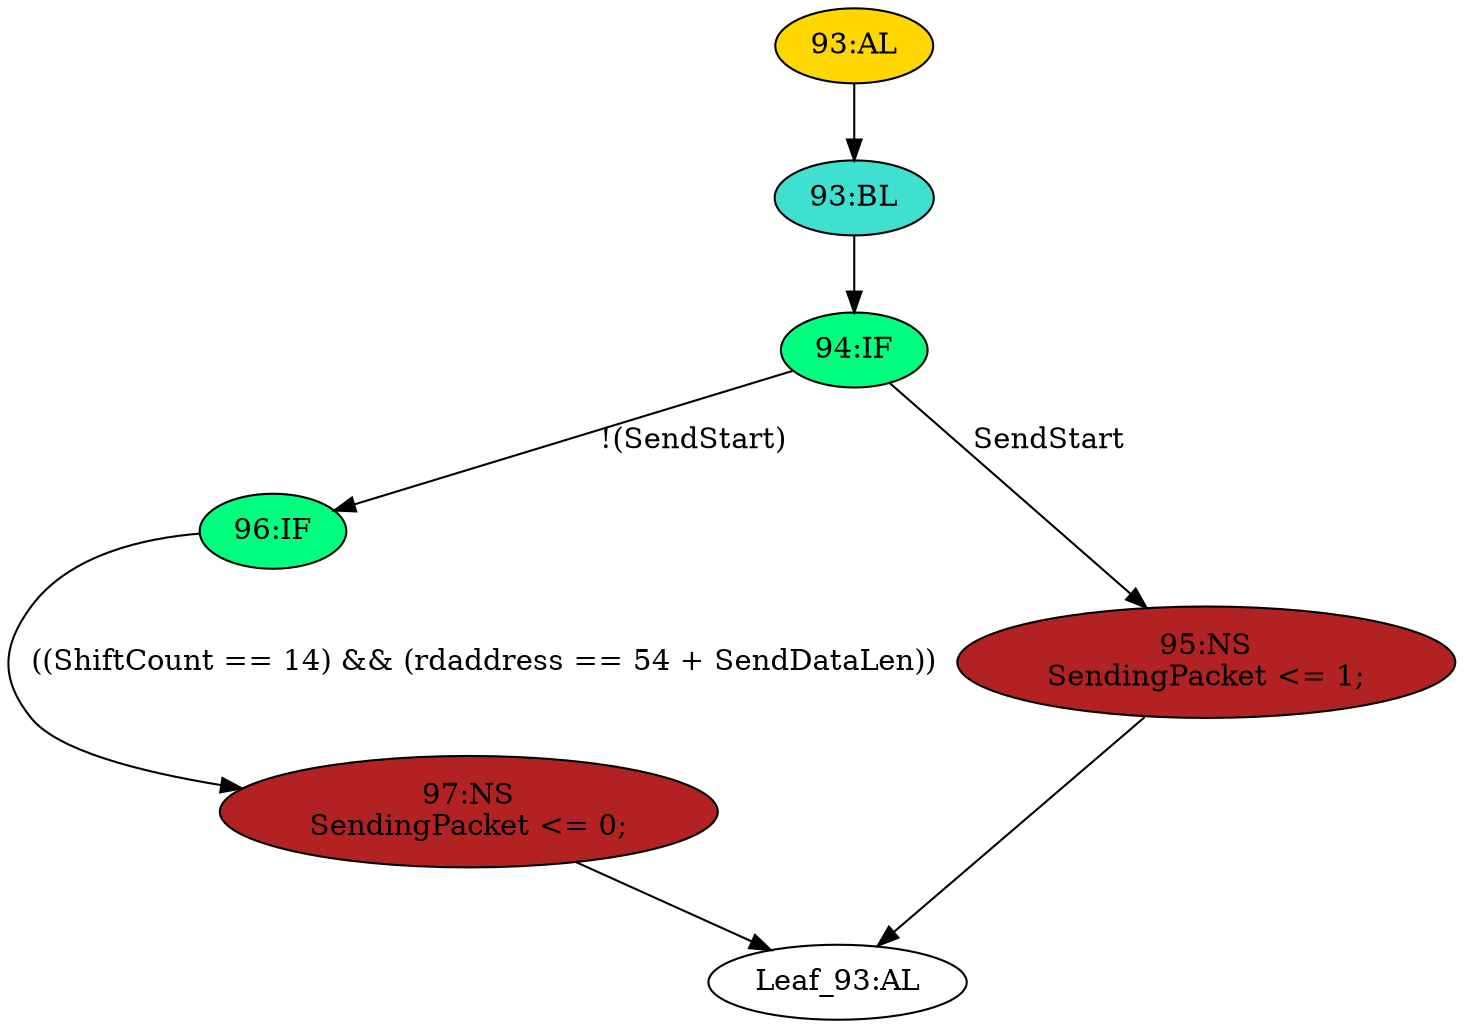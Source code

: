 strict digraph "" {
	node [label="\N"];
	"96:IF"	 [ast="<pyverilog.vparser.ast.IfStatement object at 0x7f9d4b7ee450>",
		fillcolor=springgreen,
		label="96:IF",
		statements="[]",
		style=filled,
		typ=IfStatement];
	"97:NS"	 [ast="<pyverilog.vparser.ast.NonblockingSubstitution object at 0x7f9d4b7ee510>",
		fillcolor=firebrick,
		label="97:NS
SendingPacket <= 0;",
		statements="[<pyverilog.vparser.ast.NonblockingSubstitution object at 0x7f9d4b7ee510>]",
		style=filled,
		typ=NonblockingSubstitution];
	"96:IF" -> "97:NS"	 [cond="['ShiftCount', 'rdaddress', 'SendDataLen']",
		label="((ShiftCount == 14) && (rdaddress == 54 + SendDataLen))",
		lineno=96];
	"93:AL"	 [ast="<pyverilog.vparser.ast.Always object at 0x7f9d4b7ee8d0>",
		clk_sens=True,
		fillcolor=gold,
		label="93:AL",
		sens="['clk20']",
		statements="[]",
		style=filled,
		typ=Always,
		use_var="['SendDataLen', 'ShiftCount', 'SendStart', 'rdaddress']"];
	"93:BL"	 [ast="<pyverilog.vparser.ast.Block object at 0x7f9d4b7ee950>",
		fillcolor=turquoise,
		label="93:BL",
		statements="[]",
		style=filled,
		typ=Block];
	"93:AL" -> "93:BL"	 [cond="[]",
		lineno=None];
	"94:IF"	 [ast="<pyverilog.vparser.ast.IfStatement object at 0x7f9d4b7ee990>",
		fillcolor=springgreen,
		label="94:IF",
		statements="[]",
		style=filled,
		typ=IfStatement];
	"93:BL" -> "94:IF"	 [cond="[]",
		lineno=None];
	"94:IF" -> "96:IF"	 [cond="['SendStart']",
		label="!(SendStart)",
		lineno=94];
	"95:NS"	 [ast="<pyverilog.vparser.ast.NonblockingSubstitution object at 0x7f9d4b7eea50>",
		fillcolor=firebrick,
		label="95:NS
SendingPacket <= 1;",
		statements="[<pyverilog.vparser.ast.NonblockingSubstitution object at 0x7f9d4b7eea50>]",
		style=filled,
		typ=NonblockingSubstitution];
	"94:IF" -> "95:NS"	 [cond="['SendStart']",
		label=SendStart,
		lineno=94];
	"Leaf_93:AL"	 [def_var="['SendingPacket']",
		label="Leaf_93:AL"];
	"97:NS" -> "Leaf_93:AL"	 [cond="[]",
		lineno=None];
	"95:NS" -> "Leaf_93:AL"	 [cond="[]",
		lineno=None];
}

